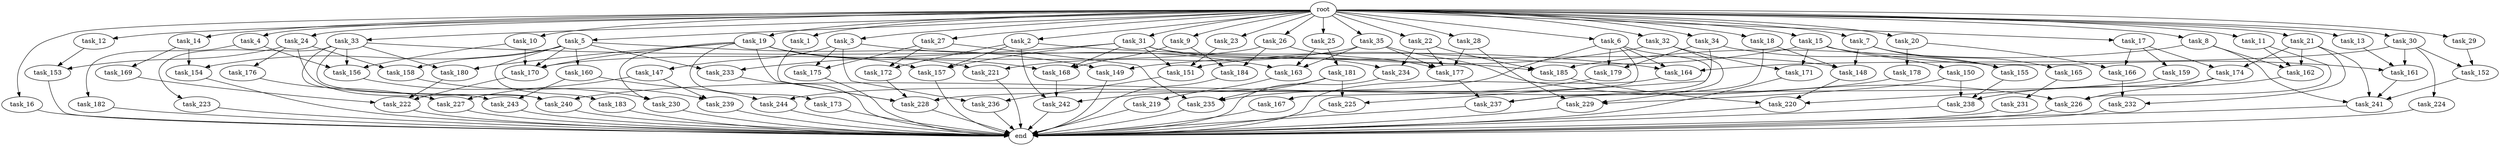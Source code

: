 digraph G {
  root [size="0.000000"];
  task_1 [size="1024.000000"];
  task_2 [size="1024.000000"];
  task_3 [size="1024.000000"];
  task_4 [size="1024.000000"];
  task_5 [size="1024.000000"];
  task_6 [size="1024.000000"];
  task_7 [size="1024.000000"];
  task_8 [size="1024.000000"];
  task_9 [size="1024.000000"];
  task_10 [size="1024.000000"];
  task_11 [size="1024.000000"];
  task_12 [size="1024.000000"];
  task_13 [size="1024.000000"];
  task_14 [size="1024.000000"];
  task_15 [size="1024.000000"];
  task_16 [size="1024.000000"];
  task_17 [size="1024.000000"];
  task_18 [size="1024.000000"];
  task_19 [size="1024.000000"];
  task_20 [size="1024.000000"];
  task_21 [size="1024.000000"];
  task_22 [size="1024.000000"];
  task_23 [size="1024.000000"];
  task_24 [size="1024.000000"];
  task_25 [size="1024.000000"];
  task_26 [size="1024.000000"];
  task_27 [size="1024.000000"];
  task_28 [size="1024.000000"];
  task_29 [size="1024.000000"];
  task_30 [size="1024.000000"];
  task_31 [size="1024.000000"];
  task_32 [size="1024.000000"];
  task_33 [size="1024.000000"];
  task_34 [size="1024.000000"];
  task_35 [size="1024.000000"];
  task_147 [size="34359738368.000000"];
  task_148 [size="979252543488.000000"];
  task_149 [size="687194767360.000000"];
  task_150 [size="309237645312.000000"];
  task_151 [size="1039382085632.000000"];
  task_152 [size="343597383680.000000"];
  task_153 [size="858993459200.000000"];
  task_154 [size="1245540515840.000000"];
  task_155 [size="730144440320.000000"];
  task_156 [size="1460288880640.000000"];
  task_157 [size="850403524608.000000"];
  task_158 [size="1099511627776.000000"];
  task_159 [size="34359738368.000000"];
  task_160 [size="549755813888.000000"];
  task_161 [size="764504178688.000000"];
  task_162 [size="1717986918400.000000"];
  task_163 [size="1039382085632.000000"];
  task_164 [size="326417514496.000000"];
  task_165 [size="420906795008.000000"];
  task_166 [size="249108103168.000000"];
  task_167 [size="77309411328.000000"];
  task_168 [size="944892805120.000000"];
  task_169 [size="695784701952.000000"];
  task_170 [size="2156073582592.000000"];
  task_171 [size="446676598784.000000"];
  task_172 [size="635655159808.000000"];
  task_173 [size="214748364800.000000"];
  task_174 [size="893353197568.000000"];
  task_175 [size="455266533376.000000"];
  task_176 [size="549755813888.000000"];
  task_177 [size="1503238553600.000000"];
  task_178 [size="214748364800.000000"];
  task_179 [size="386547056640.000000"];
  task_180 [size="764504178688.000000"];
  task_181 [size="309237645312.000000"];
  task_182 [size="214748364800.000000"];
  task_183 [size="549755813888.000000"];
  task_184 [size="1005022347264.000000"];
  task_185 [size="936302870528.000000"];
  task_219 [size="77309411328.000000"];
  task_220 [size="1151051235328.000000"];
  task_221 [size="910533066752.000000"];
  task_222 [size="1151051235328.000000"];
  task_223 [size="549755813888.000000"];
  task_224 [size="34359738368.000000"];
  task_225 [size="446676598784.000000"];
  task_226 [size="1382979469312.000000"];
  task_227 [size="292057776128.000000"];
  task_228 [size="2070174236672.000000"];
  task_229 [size="206158430208.000000"];
  task_230 [size="429496729600.000000"];
  task_231 [size="137438953472.000000"];
  task_232 [size="893353197568.000000"];
  task_233 [size="970662608896.000000"];
  task_234 [size="498216206336.000000"];
  task_235 [size="1417339207680.000000"];
  task_236 [size="68719476736.000000"];
  task_237 [size="429496729600.000000"];
  task_238 [size="146028888064.000000"];
  task_239 [size="498216206336.000000"];
  task_240 [size="1520418422784.000000"];
  task_241 [size="1795296329728.000000"];
  task_242 [size="386547056640.000000"];
  task_243 [size="858993459200.000000"];
  task_244 [size="386547056640.000000"];
  end [size="0.000000"];

  root -> task_1 [size="1.000000"];
  root -> task_2 [size="1.000000"];
  root -> task_3 [size="1.000000"];
  root -> task_4 [size="1.000000"];
  root -> task_5 [size="1.000000"];
  root -> task_6 [size="1.000000"];
  root -> task_7 [size="1.000000"];
  root -> task_8 [size="1.000000"];
  root -> task_9 [size="1.000000"];
  root -> task_10 [size="1.000000"];
  root -> task_11 [size="1.000000"];
  root -> task_12 [size="1.000000"];
  root -> task_13 [size="1.000000"];
  root -> task_14 [size="1.000000"];
  root -> task_15 [size="1.000000"];
  root -> task_16 [size="1.000000"];
  root -> task_17 [size="1.000000"];
  root -> task_18 [size="1.000000"];
  root -> task_19 [size="1.000000"];
  root -> task_20 [size="1.000000"];
  root -> task_21 [size="1.000000"];
  root -> task_22 [size="1.000000"];
  root -> task_23 [size="1.000000"];
  root -> task_24 [size="1.000000"];
  root -> task_25 [size="1.000000"];
  root -> task_26 [size="1.000000"];
  root -> task_27 [size="1.000000"];
  root -> task_28 [size="1.000000"];
  root -> task_29 [size="1.000000"];
  root -> task_30 [size="1.000000"];
  root -> task_31 [size="1.000000"];
  root -> task_32 [size="1.000000"];
  root -> task_33 [size="1.000000"];
  root -> task_34 [size="1.000000"];
  root -> task_35 [size="1.000000"];
  task_1 -> task_228 [size="838860800.000000"];
  task_2 -> task_157 [size="209715200.000000"];
  task_2 -> task_164 [size="209715200.000000"];
  task_2 -> task_172 [size="209715200.000000"];
  task_2 -> task_242 [size="209715200.000000"];
  task_3 -> task_147 [size="33554432.000000"];
  task_3 -> task_163 [size="33554432.000000"];
  task_3 -> task_175 [size="33554432.000000"];
  task_3 -> task_236 [size="33554432.000000"];
  task_4 -> task_156 [size="209715200.000000"];
  task_4 -> task_182 [size="209715200.000000"];
  task_5 -> task_149 [size="536870912.000000"];
  task_5 -> task_154 [size="536870912.000000"];
  task_5 -> task_158 [size="536870912.000000"];
  task_5 -> task_160 [size="536870912.000000"];
  task_5 -> task_170 [size="536870912.000000"];
  task_5 -> task_183 [size="536870912.000000"];
  task_5 -> task_233 [size="536870912.000000"];
  task_6 -> task_164 [size="75497472.000000"];
  task_6 -> task_167 [size="75497472.000000"];
  task_6 -> task_179 [size="75497472.000000"];
  task_6 -> task_237 [size="75497472.000000"];
  task_6 -> task_244 [size="75497472.000000"];
  task_7 -> task_148 [size="411041792.000000"];
  task_7 -> task_155 [size="411041792.000000"];
  task_7 -> task_165 [size="411041792.000000"];
  task_8 -> task_162 [size="301989888.000000"];
  task_8 -> task_185 [size="301989888.000000"];
  task_8 -> task_241 [size="301989888.000000"];
  task_9 -> task_168 [size="301989888.000000"];
  task_9 -> task_184 [size="301989888.000000"];
  task_10 -> task_156 [size="679477248.000000"];
  task_10 -> task_170 [size="679477248.000000"];
  task_11 -> task_162 [size="536870912.000000"];
  task_11 -> task_226 [size="536870912.000000"];
  task_12 -> task_153 [size="301989888.000000"];
  task_13 -> task_161 [size="411041792.000000"];
  task_14 -> task_154 [size="679477248.000000"];
  task_14 -> task_169 [size="679477248.000000"];
  task_15 -> task_150 [size="301989888.000000"];
  task_15 -> task_151 [size="301989888.000000"];
  task_15 -> task_161 [size="301989888.000000"];
  task_15 -> task_171 [size="301989888.000000"];
  task_16 -> end [size="1.000000"];
  task_17 -> task_159 [size="33554432.000000"];
  task_17 -> task_166 [size="33554432.000000"];
  task_17 -> task_174 [size="33554432.000000"];
  task_18 -> task_148 [size="134217728.000000"];
  task_18 -> task_237 [size="134217728.000000"];
  task_19 -> task_157 [size="209715200.000000"];
  task_19 -> task_168 [size="209715200.000000"];
  task_19 -> task_170 [size="209715200.000000"];
  task_19 -> task_173 [size="209715200.000000"];
  task_19 -> task_180 [size="209715200.000000"];
  task_19 -> task_221 [size="209715200.000000"];
  task_19 -> task_228 [size="209715200.000000"];
  task_19 -> task_230 [size="209715200.000000"];
  task_20 -> task_166 [size="209715200.000000"];
  task_20 -> task_178 [size="209715200.000000"];
  task_21 -> task_162 [size="838860800.000000"];
  task_21 -> task_174 [size="838860800.000000"];
  task_21 -> task_232 [size="838860800.000000"];
  task_21 -> task_241 [size="838860800.000000"];
  task_22 -> task_177 [size="75497472.000000"];
  task_22 -> task_185 [size="75497472.000000"];
  task_22 -> task_234 [size="75497472.000000"];
  task_23 -> task_151 [size="301989888.000000"];
  task_24 -> task_153 [size="536870912.000000"];
  task_24 -> task_158 [size="536870912.000000"];
  task_24 -> task_176 [size="536870912.000000"];
  task_24 -> task_240 [size="536870912.000000"];
  task_25 -> task_163 [size="301989888.000000"];
  task_25 -> task_181 [size="301989888.000000"];
  task_26 -> task_170 [size="679477248.000000"];
  task_26 -> task_177 [size="679477248.000000"];
  task_26 -> task_184 [size="679477248.000000"];
  task_27 -> task_172 [size="411041792.000000"];
  task_27 -> task_175 [size="411041792.000000"];
  task_27 -> task_235 [size="411041792.000000"];
  task_28 -> task_177 [size="33554432.000000"];
  task_28 -> task_229 [size="33554432.000000"];
  task_29 -> task_152 [size="301989888.000000"];
  task_30 -> task_152 [size="33554432.000000"];
  task_30 -> task_161 [size="33554432.000000"];
  task_30 -> task_164 [size="33554432.000000"];
  task_30 -> task_224 [size="33554432.000000"];
  task_31 -> task_148 [size="411041792.000000"];
  task_31 -> task_151 [size="411041792.000000"];
  task_31 -> task_157 [size="411041792.000000"];
  task_31 -> task_168 [size="411041792.000000"];
  task_31 -> task_233 [size="411041792.000000"];
  task_31 -> task_234 [size="411041792.000000"];
  task_32 -> task_149 [size="134217728.000000"];
  task_32 -> task_171 [size="134217728.000000"];
  task_32 -> task_229 [size="134217728.000000"];
  task_33 -> task_156 [size="536870912.000000"];
  task_33 -> task_180 [size="536870912.000000"];
  task_33 -> task_185 [size="536870912.000000"];
  task_33 -> task_223 [size="536870912.000000"];
  task_33 -> task_240 [size="536870912.000000"];
  task_33 -> task_243 [size="536870912.000000"];
  task_34 -> task_155 [size="301989888.000000"];
  task_34 -> task_179 [size="301989888.000000"];
  task_34 -> task_225 [size="301989888.000000"];
  task_35 -> task_163 [size="679477248.000000"];
  task_35 -> task_177 [size="679477248.000000"];
  task_35 -> task_221 [size="679477248.000000"];
  task_35 -> task_226 [size="679477248.000000"];
  task_147 -> task_227 [size="75497472.000000"];
  task_147 -> task_239 [size="75497472.000000"];
  task_148 -> task_220 [size="411041792.000000"];
  task_149 -> end [size="1.000000"];
  task_150 -> task_229 [size="33554432.000000"];
  task_150 -> task_238 [size="33554432.000000"];
  task_151 -> task_236 [size="33554432.000000"];
  task_152 -> task_241 [size="75497472.000000"];
  task_153 -> end [size="1.000000"];
  task_154 -> end [size="1.000000"];
  task_155 -> task_238 [size="33554432.000000"];
  task_156 -> task_230 [size="209715200.000000"];
  task_157 -> end [size="1.000000"];
  task_158 -> task_239 [size="411041792.000000"];
  task_159 -> task_220 [size="301989888.000000"];
  task_160 -> task_243 [size="301989888.000000"];
  task_160 -> task_244 [size="301989888.000000"];
  task_161 -> task_241 [size="536870912.000000"];
  task_162 -> task_238 [size="75497472.000000"];
  task_163 -> task_219 [size="75497472.000000"];
  task_164 -> end [size="1.000000"];
  task_165 -> task_231 [size="134217728.000000"];
  task_166 -> task_232 [size="33554432.000000"];
  task_167 -> end [size="1.000000"];
  task_168 -> task_242 [size="33554432.000000"];
  task_169 -> task_222 [size="411041792.000000"];
  task_170 -> task_222 [size="301989888.000000"];
  task_171 -> end [size="1.000000"];
  task_172 -> task_228 [size="838860800.000000"];
  task_173 -> end [size="1.000000"];
  task_174 -> task_226 [size="134217728.000000"];
  task_174 -> task_228 [size="134217728.000000"];
  task_175 -> end [size="1.000000"];
  task_176 -> task_227 [size="209715200.000000"];
  task_177 -> task_237 [size="209715200.000000"];
  task_178 -> task_240 [size="411041792.000000"];
  task_179 -> task_235 [size="838860800.000000"];
  task_180 -> task_222 [size="411041792.000000"];
  task_181 -> task_225 [size="134217728.000000"];
  task_181 -> task_235 [size="134217728.000000"];
  task_181 -> task_242 [size="134217728.000000"];
  task_182 -> end [size="1.000000"];
  task_183 -> end [size="1.000000"];
  task_184 -> end [size="1.000000"];
  task_185 -> task_220 [size="411041792.000000"];
  task_219 -> end [size="1.000000"];
  task_220 -> end [size="1.000000"];
  task_221 -> end [size="1.000000"];
  task_222 -> end [size="1.000000"];
  task_223 -> end [size="1.000000"];
  task_224 -> end [size="1.000000"];
  task_225 -> end [size="1.000000"];
  task_226 -> end [size="1.000000"];
  task_227 -> end [size="1.000000"];
  task_228 -> end [size="1.000000"];
  task_229 -> end [size="1.000000"];
  task_230 -> end [size="1.000000"];
  task_231 -> end [size="1.000000"];
  task_232 -> end [size="1.000000"];
  task_233 -> end [size="1.000000"];
  task_234 -> end [size="1.000000"];
  task_235 -> end [size="1.000000"];
  task_236 -> end [size="1.000000"];
  task_237 -> end [size="1.000000"];
  task_238 -> end [size="1.000000"];
  task_239 -> end [size="1.000000"];
  task_240 -> end [size="1.000000"];
  task_241 -> end [size="1.000000"];
  task_242 -> end [size="1.000000"];
  task_243 -> end [size="1.000000"];
  task_244 -> end [size="1.000000"];
}
